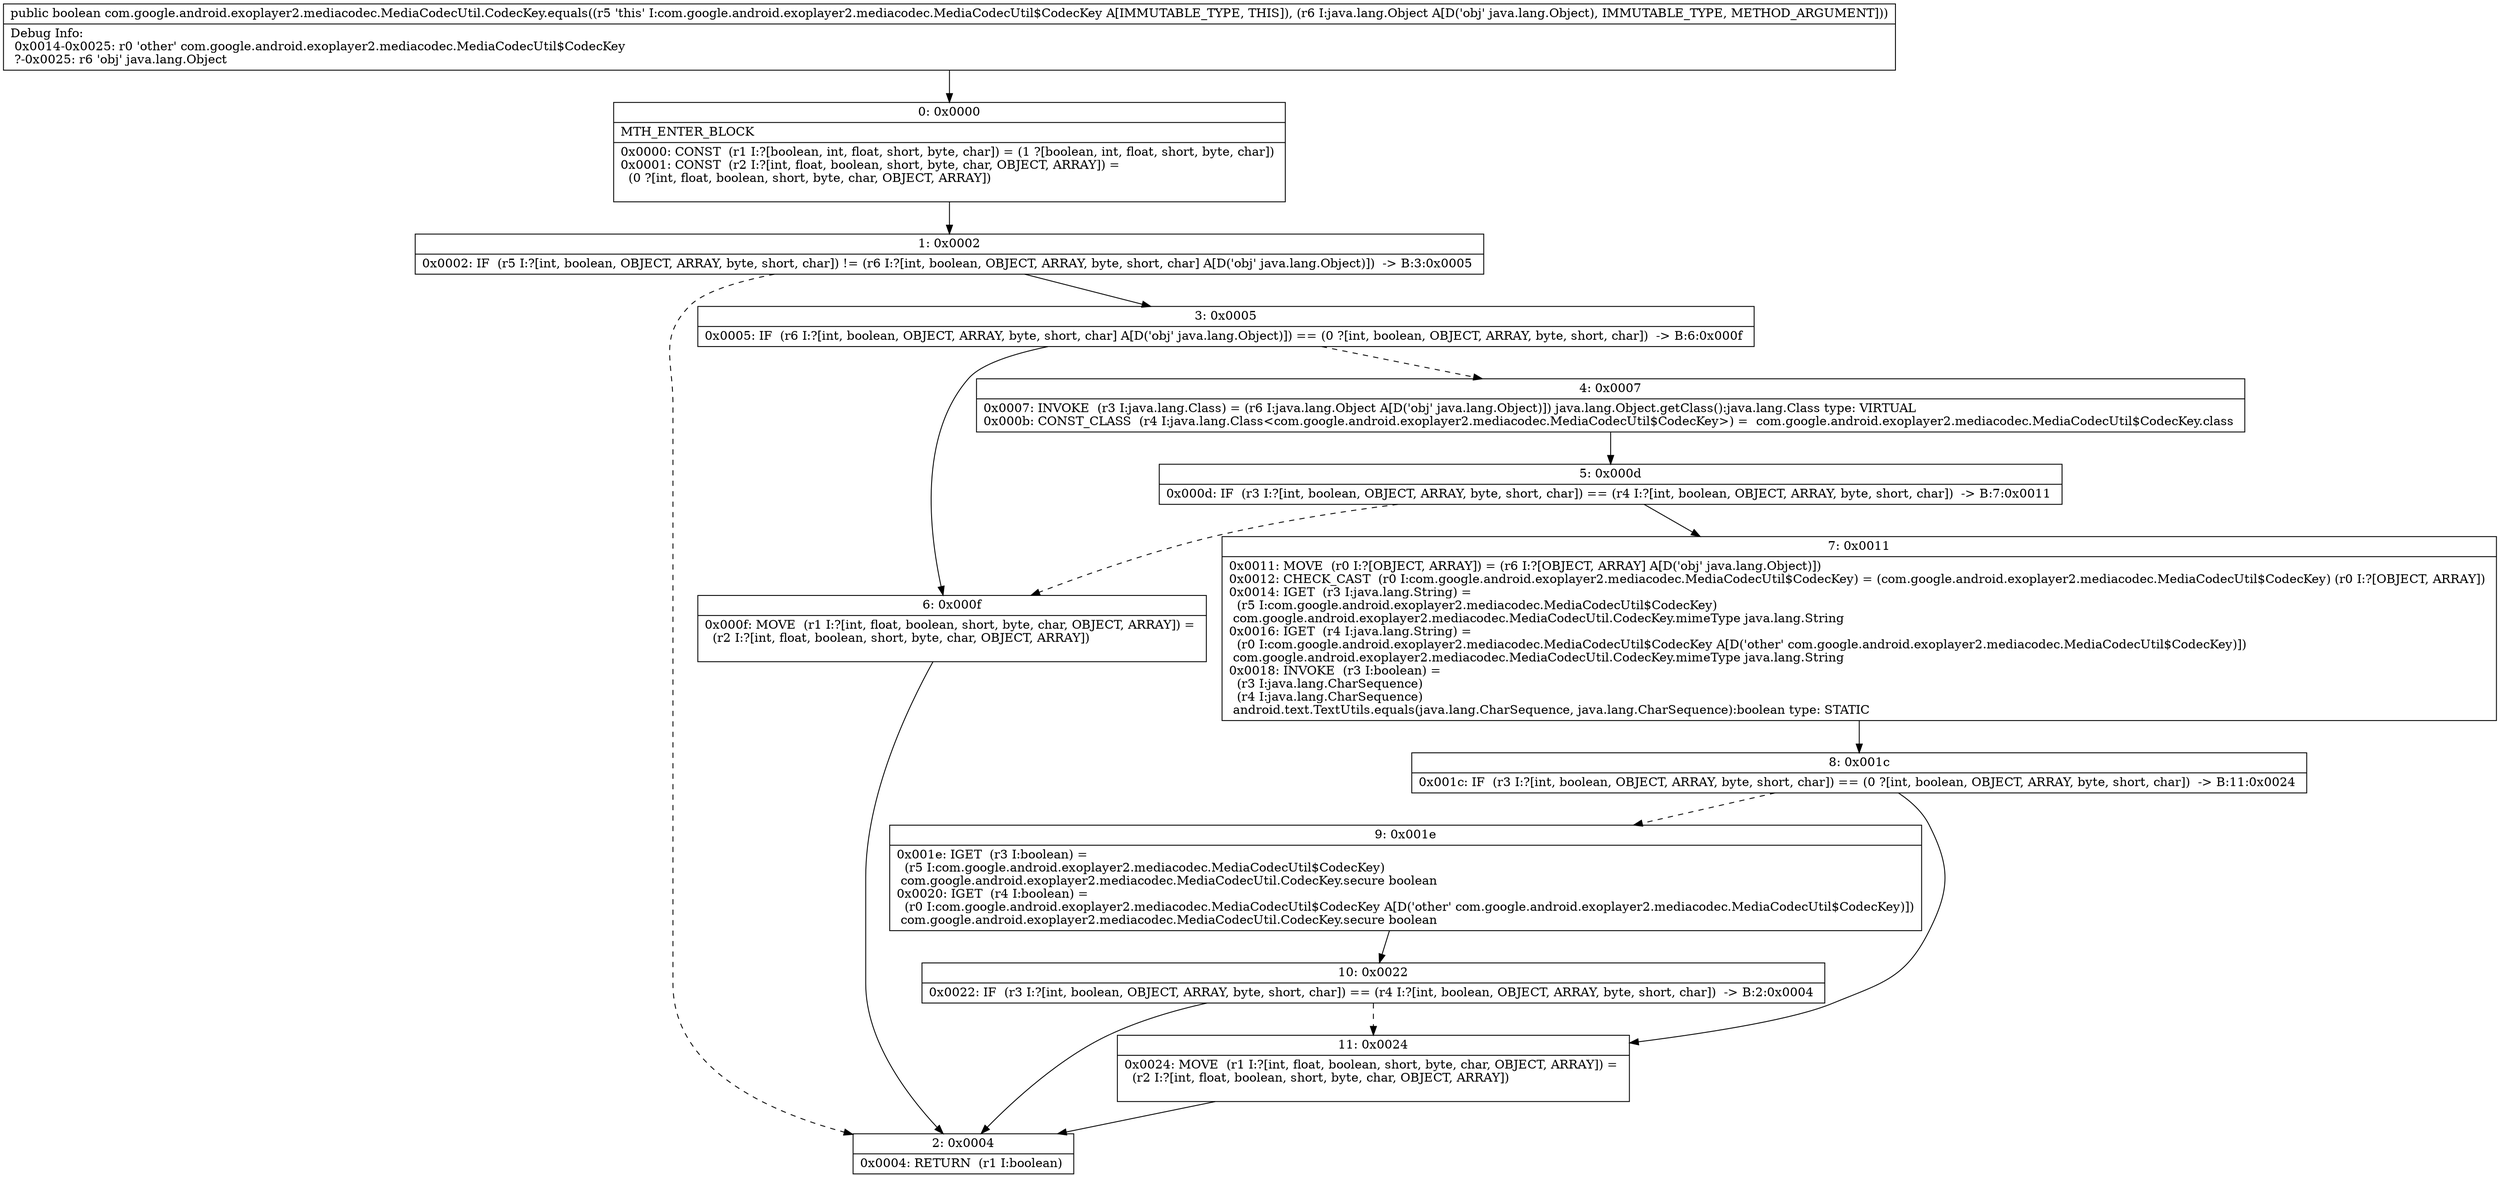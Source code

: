 digraph "CFG forcom.google.android.exoplayer2.mediacodec.MediaCodecUtil.CodecKey.equals(Ljava\/lang\/Object;)Z" {
Node_0 [shape=record,label="{0\:\ 0x0000|MTH_ENTER_BLOCK\l|0x0000: CONST  (r1 I:?[boolean, int, float, short, byte, char]) = (1 ?[boolean, int, float, short, byte, char]) \l0x0001: CONST  (r2 I:?[int, float, boolean, short, byte, char, OBJECT, ARRAY]) = \l  (0 ?[int, float, boolean, short, byte, char, OBJECT, ARRAY])\l \l}"];
Node_1 [shape=record,label="{1\:\ 0x0002|0x0002: IF  (r5 I:?[int, boolean, OBJECT, ARRAY, byte, short, char]) != (r6 I:?[int, boolean, OBJECT, ARRAY, byte, short, char] A[D('obj' java.lang.Object)])  \-\> B:3:0x0005 \l}"];
Node_2 [shape=record,label="{2\:\ 0x0004|0x0004: RETURN  (r1 I:boolean) \l}"];
Node_3 [shape=record,label="{3\:\ 0x0005|0x0005: IF  (r6 I:?[int, boolean, OBJECT, ARRAY, byte, short, char] A[D('obj' java.lang.Object)]) == (0 ?[int, boolean, OBJECT, ARRAY, byte, short, char])  \-\> B:6:0x000f \l}"];
Node_4 [shape=record,label="{4\:\ 0x0007|0x0007: INVOKE  (r3 I:java.lang.Class) = (r6 I:java.lang.Object A[D('obj' java.lang.Object)]) java.lang.Object.getClass():java.lang.Class type: VIRTUAL \l0x000b: CONST_CLASS  (r4 I:java.lang.Class\<com.google.android.exoplayer2.mediacodec.MediaCodecUtil$CodecKey\>) =  com.google.android.exoplayer2.mediacodec.MediaCodecUtil$CodecKey.class \l}"];
Node_5 [shape=record,label="{5\:\ 0x000d|0x000d: IF  (r3 I:?[int, boolean, OBJECT, ARRAY, byte, short, char]) == (r4 I:?[int, boolean, OBJECT, ARRAY, byte, short, char])  \-\> B:7:0x0011 \l}"];
Node_6 [shape=record,label="{6\:\ 0x000f|0x000f: MOVE  (r1 I:?[int, float, boolean, short, byte, char, OBJECT, ARRAY]) = \l  (r2 I:?[int, float, boolean, short, byte, char, OBJECT, ARRAY])\l \l}"];
Node_7 [shape=record,label="{7\:\ 0x0011|0x0011: MOVE  (r0 I:?[OBJECT, ARRAY]) = (r6 I:?[OBJECT, ARRAY] A[D('obj' java.lang.Object)]) \l0x0012: CHECK_CAST  (r0 I:com.google.android.exoplayer2.mediacodec.MediaCodecUtil$CodecKey) = (com.google.android.exoplayer2.mediacodec.MediaCodecUtil$CodecKey) (r0 I:?[OBJECT, ARRAY]) \l0x0014: IGET  (r3 I:java.lang.String) = \l  (r5 I:com.google.android.exoplayer2.mediacodec.MediaCodecUtil$CodecKey)\l com.google.android.exoplayer2.mediacodec.MediaCodecUtil.CodecKey.mimeType java.lang.String \l0x0016: IGET  (r4 I:java.lang.String) = \l  (r0 I:com.google.android.exoplayer2.mediacodec.MediaCodecUtil$CodecKey A[D('other' com.google.android.exoplayer2.mediacodec.MediaCodecUtil$CodecKey)])\l com.google.android.exoplayer2.mediacodec.MediaCodecUtil.CodecKey.mimeType java.lang.String \l0x0018: INVOKE  (r3 I:boolean) = \l  (r3 I:java.lang.CharSequence)\l  (r4 I:java.lang.CharSequence)\l android.text.TextUtils.equals(java.lang.CharSequence, java.lang.CharSequence):boolean type: STATIC \l}"];
Node_8 [shape=record,label="{8\:\ 0x001c|0x001c: IF  (r3 I:?[int, boolean, OBJECT, ARRAY, byte, short, char]) == (0 ?[int, boolean, OBJECT, ARRAY, byte, short, char])  \-\> B:11:0x0024 \l}"];
Node_9 [shape=record,label="{9\:\ 0x001e|0x001e: IGET  (r3 I:boolean) = \l  (r5 I:com.google.android.exoplayer2.mediacodec.MediaCodecUtil$CodecKey)\l com.google.android.exoplayer2.mediacodec.MediaCodecUtil.CodecKey.secure boolean \l0x0020: IGET  (r4 I:boolean) = \l  (r0 I:com.google.android.exoplayer2.mediacodec.MediaCodecUtil$CodecKey A[D('other' com.google.android.exoplayer2.mediacodec.MediaCodecUtil$CodecKey)])\l com.google.android.exoplayer2.mediacodec.MediaCodecUtil.CodecKey.secure boolean \l}"];
Node_10 [shape=record,label="{10\:\ 0x0022|0x0022: IF  (r3 I:?[int, boolean, OBJECT, ARRAY, byte, short, char]) == (r4 I:?[int, boolean, OBJECT, ARRAY, byte, short, char])  \-\> B:2:0x0004 \l}"];
Node_11 [shape=record,label="{11\:\ 0x0024|0x0024: MOVE  (r1 I:?[int, float, boolean, short, byte, char, OBJECT, ARRAY]) = \l  (r2 I:?[int, float, boolean, short, byte, char, OBJECT, ARRAY])\l \l}"];
MethodNode[shape=record,label="{public boolean com.google.android.exoplayer2.mediacodec.MediaCodecUtil.CodecKey.equals((r5 'this' I:com.google.android.exoplayer2.mediacodec.MediaCodecUtil$CodecKey A[IMMUTABLE_TYPE, THIS]), (r6 I:java.lang.Object A[D('obj' java.lang.Object), IMMUTABLE_TYPE, METHOD_ARGUMENT]))  | Debug Info:\l  0x0014\-0x0025: r0 'other' com.google.android.exoplayer2.mediacodec.MediaCodecUtil$CodecKey\l  ?\-0x0025: r6 'obj' java.lang.Object\l}"];
MethodNode -> Node_0;
Node_0 -> Node_1;
Node_1 -> Node_2[style=dashed];
Node_1 -> Node_3;
Node_3 -> Node_4[style=dashed];
Node_3 -> Node_6;
Node_4 -> Node_5;
Node_5 -> Node_6[style=dashed];
Node_5 -> Node_7;
Node_6 -> Node_2;
Node_7 -> Node_8;
Node_8 -> Node_9[style=dashed];
Node_8 -> Node_11;
Node_9 -> Node_10;
Node_10 -> Node_2;
Node_10 -> Node_11[style=dashed];
Node_11 -> Node_2;
}

